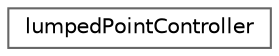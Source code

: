digraph "Graphical Class Hierarchy"
{
 // LATEX_PDF_SIZE
  bgcolor="transparent";
  edge [fontname=Helvetica,fontsize=10,labelfontname=Helvetica,labelfontsize=10];
  node [fontname=Helvetica,fontsize=10,shape=box,height=0.2,width=0.4];
  rankdir="LR";
  Node0 [id="Node000000",label="lumpedPointController",height=0.2,width=0.4,color="grey40", fillcolor="white", style="filled",URL="$classFoam_1_1lumpedPointController.html",tooltip="Simple connectivity of point labels to specify a controller for lumped point movement."];
}
